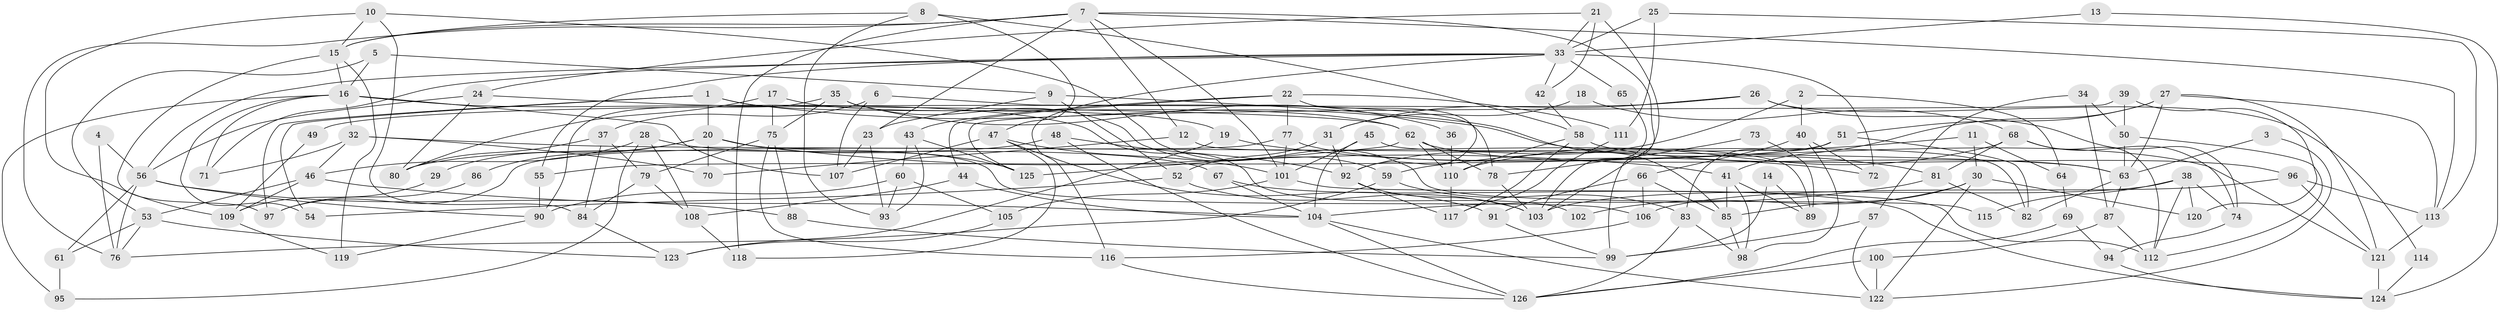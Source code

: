 // Generated by graph-tools (version 1.1) at 2025/15/03/09/25 04:15:07]
// undirected, 126 vertices, 252 edges
graph export_dot {
graph [start="1"]
  node [color=gray90,style=filled];
  1;
  2;
  3;
  4;
  5;
  6;
  7;
  8;
  9;
  10;
  11;
  12;
  13;
  14;
  15;
  16;
  17;
  18;
  19;
  20;
  21;
  22;
  23;
  24;
  25;
  26;
  27;
  28;
  29;
  30;
  31;
  32;
  33;
  34;
  35;
  36;
  37;
  38;
  39;
  40;
  41;
  42;
  43;
  44;
  45;
  46;
  47;
  48;
  49;
  50;
  51;
  52;
  53;
  54;
  55;
  56;
  57;
  58;
  59;
  60;
  61;
  62;
  63;
  64;
  65;
  66;
  67;
  68;
  69;
  70;
  71;
  72;
  73;
  74;
  75;
  76;
  77;
  78;
  79;
  80;
  81;
  82;
  83;
  84;
  85;
  86;
  87;
  88;
  89;
  90;
  91;
  92;
  93;
  94;
  95;
  96;
  97;
  98;
  99;
  100;
  101;
  102;
  103;
  104;
  105;
  106;
  107;
  108;
  109;
  110;
  111;
  112;
  113;
  114;
  115;
  116;
  117;
  118;
  119;
  120;
  121;
  122;
  123;
  124;
  125;
  126;
  1 -- 19;
  1 -- 54;
  1 -- 20;
  1 -- 81;
  1 -- 97;
  2 -- 92;
  2 -- 40;
  2 -- 64;
  3 -- 63;
  3 -- 122;
  4 -- 56;
  4 -- 76;
  5 -- 9;
  5 -- 16;
  5 -- 53;
  6 -- 78;
  6 -- 107;
  6 -- 37;
  7 -- 15;
  7 -- 113;
  7 -- 12;
  7 -- 23;
  7 -- 76;
  7 -- 99;
  7 -- 101;
  7 -- 118;
  8 -- 58;
  8 -- 93;
  8 -- 15;
  8 -- 47;
  9 -- 85;
  9 -- 23;
  9 -- 52;
  10 -- 84;
  10 -- 109;
  10 -- 15;
  10 -- 115;
  11 -- 64;
  11 -- 59;
  11 -- 30;
  12 -- 70;
  12 -- 89;
  13 -- 33;
  13 -- 124;
  14 -- 89;
  14 -- 99;
  15 -- 16;
  15 -- 97;
  15 -- 119;
  16 -- 95;
  16 -- 32;
  16 -- 54;
  16 -- 71;
  16 -- 102;
  16 -- 107;
  17 -- 80;
  17 -- 75;
  17 -- 62;
  18 -- 31;
  18 -- 68;
  19 -- 72;
  19 -- 123;
  20 -- 106;
  20 -- 29;
  20 -- 41;
  20 -- 70;
  20 -- 86;
  20 -- 125;
  21 -- 33;
  21 -- 42;
  21 -- 24;
  21 -- 103;
  22 -- 77;
  22 -- 44;
  22 -- 43;
  22 -- 92;
  22 -- 111;
  23 -- 107;
  23 -- 93;
  24 -- 62;
  24 -- 56;
  24 -- 80;
  25 -- 33;
  25 -- 113;
  25 -- 111;
  26 -- 74;
  26 -- 31;
  26 -- 49;
  26 -- 114;
  27 -- 121;
  27 -- 63;
  27 -- 41;
  27 -- 51;
  27 -- 113;
  28 -- 46;
  28 -- 108;
  28 -- 67;
  28 -- 95;
  29 -- 109;
  30 -- 122;
  30 -- 85;
  30 -- 102;
  30 -- 120;
  31 -- 52;
  31 -- 92;
  32 -- 46;
  32 -- 63;
  32 -- 70;
  32 -- 71;
  33 -- 116;
  33 -- 71;
  33 -- 42;
  33 -- 55;
  33 -- 56;
  33 -- 65;
  33 -- 72;
  34 -- 57;
  34 -- 50;
  34 -- 87;
  35 -- 90;
  35 -- 59;
  35 -- 36;
  35 -- 75;
  36 -- 110;
  37 -- 80;
  37 -- 79;
  37 -- 84;
  38 -- 103;
  38 -- 112;
  38 -- 74;
  38 -- 115;
  38 -- 120;
  39 -- 120;
  39 -- 125;
  39 -- 50;
  40 -- 98;
  40 -- 66;
  40 -- 72;
  41 -- 85;
  41 -- 89;
  41 -- 98;
  42 -- 58;
  43 -- 125;
  43 -- 60;
  43 -- 93;
  44 -- 104;
  44 -- 108;
  45 -- 101;
  45 -- 82;
  45 -- 104;
  46 -- 104;
  46 -- 53;
  46 -- 109;
  47 -- 101;
  47 -- 91;
  47 -- 107;
  47 -- 118;
  48 -- 92;
  48 -- 126;
  48 -- 80;
  49 -- 109;
  50 -- 63;
  50 -- 112;
  51 -- 55;
  51 -- 82;
  51 -- 83;
  52 -- 103;
  52 -- 54;
  53 -- 76;
  53 -- 61;
  53 -- 123;
  55 -- 90;
  56 -- 61;
  56 -- 76;
  56 -- 88;
  56 -- 90;
  57 -- 99;
  57 -- 122;
  58 -- 110;
  58 -- 117;
  58 -- 96;
  59 -- 83;
  59 -- 76;
  60 -- 93;
  60 -- 90;
  60 -- 105;
  61 -- 95;
  62 -- 63;
  62 -- 78;
  62 -- 110;
  62 -- 125;
  63 -- 87;
  63 -- 82;
  64 -- 69;
  65 -- 103;
  66 -- 106;
  66 -- 85;
  66 -- 91;
  67 -- 104;
  67 -- 124;
  68 -- 112;
  68 -- 81;
  68 -- 74;
  68 -- 110;
  69 -- 126;
  69 -- 94;
  73 -- 89;
  73 -- 78;
  74 -- 94;
  75 -- 88;
  75 -- 79;
  75 -- 116;
  77 -- 97;
  77 -- 101;
  77 -- 121;
  78 -- 103;
  79 -- 84;
  79 -- 108;
  81 -- 82;
  81 -- 104;
  83 -- 98;
  83 -- 126;
  84 -- 123;
  85 -- 98;
  86 -- 97;
  87 -- 112;
  87 -- 100;
  88 -- 99;
  90 -- 119;
  91 -- 99;
  92 -- 117;
  92 -- 103;
  94 -- 124;
  96 -- 121;
  96 -- 106;
  96 -- 113;
  100 -- 126;
  100 -- 122;
  101 -- 105;
  101 -- 112;
  104 -- 122;
  104 -- 126;
  105 -- 123;
  106 -- 116;
  108 -- 118;
  109 -- 119;
  110 -- 117;
  111 -- 117;
  113 -- 121;
  114 -- 124;
  116 -- 126;
  121 -- 124;
}
